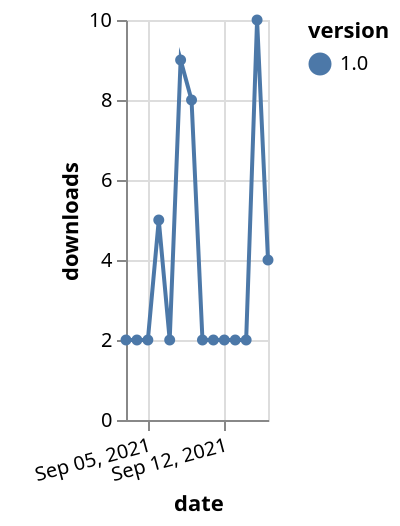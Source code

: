 {"$schema": "https://vega.github.io/schema/vega-lite/v5.json", "description": "A simple bar chart with embedded data.", "data": {"values": [{"date": "2021-09-03", "total": 3195, "delta": 2, "version": "1.0"}, {"date": "2021-09-04", "total": 3197, "delta": 2, "version": "1.0"}, {"date": "2021-09-05", "total": 3199, "delta": 2, "version": "1.0"}, {"date": "2021-09-06", "total": 3204, "delta": 5, "version": "1.0"}, {"date": "2021-09-07", "total": 3206, "delta": 2, "version": "1.0"}, {"date": "2021-09-08", "total": 3215, "delta": 9, "version": "1.0"}, {"date": "2021-09-09", "total": 3223, "delta": 8, "version": "1.0"}, {"date": "2021-09-10", "total": 3225, "delta": 2, "version": "1.0"}, {"date": "2021-09-11", "total": 3227, "delta": 2, "version": "1.0"}, {"date": "2021-09-12", "total": 3229, "delta": 2, "version": "1.0"}, {"date": "2021-09-13", "total": 3231, "delta": 2, "version": "1.0"}, {"date": "2021-09-14", "total": 3233, "delta": 2, "version": "1.0"}, {"date": "2021-09-15", "total": 3243, "delta": 10, "version": "1.0"}, {"date": "2021-09-16", "total": 3247, "delta": 4, "version": "1.0"}]}, "width": "container", "mark": {"type": "line", "point": {"filled": true}}, "encoding": {"x": {"field": "date", "type": "temporal", "timeUnit": "yearmonthdate", "title": "date", "axis": {"labelAngle": -15}}, "y": {"field": "delta", "type": "quantitative", "title": "downloads"}, "color": {"field": "version", "type": "nominal"}, "tooltip": {"field": "delta"}}}